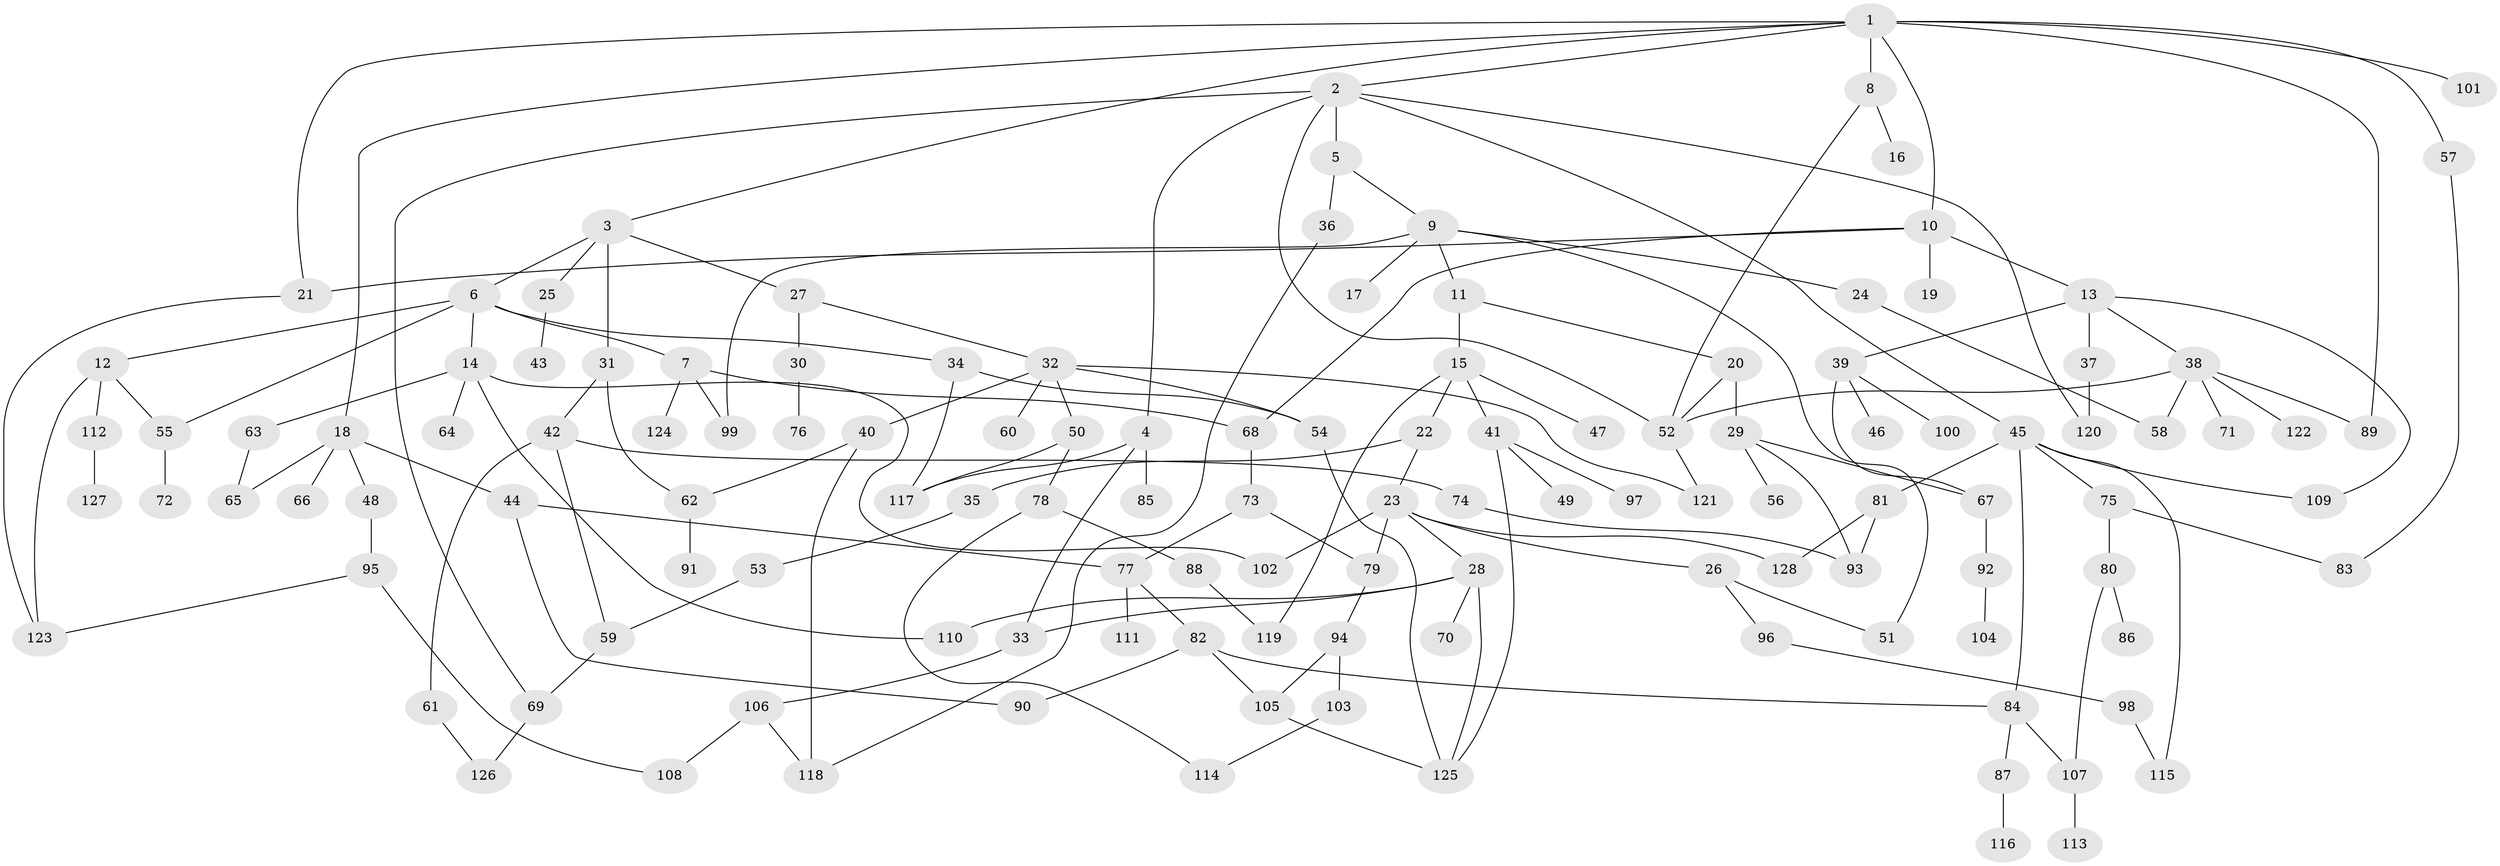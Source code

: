 // Generated by graph-tools (version 1.1) at 2025/01/03/09/25 03:01:01]
// undirected, 128 vertices, 173 edges
graph export_dot {
graph [start="1"]
  node [color=gray90,style=filled];
  1;
  2;
  3;
  4;
  5;
  6;
  7;
  8;
  9;
  10;
  11;
  12;
  13;
  14;
  15;
  16;
  17;
  18;
  19;
  20;
  21;
  22;
  23;
  24;
  25;
  26;
  27;
  28;
  29;
  30;
  31;
  32;
  33;
  34;
  35;
  36;
  37;
  38;
  39;
  40;
  41;
  42;
  43;
  44;
  45;
  46;
  47;
  48;
  49;
  50;
  51;
  52;
  53;
  54;
  55;
  56;
  57;
  58;
  59;
  60;
  61;
  62;
  63;
  64;
  65;
  66;
  67;
  68;
  69;
  70;
  71;
  72;
  73;
  74;
  75;
  76;
  77;
  78;
  79;
  80;
  81;
  82;
  83;
  84;
  85;
  86;
  87;
  88;
  89;
  90;
  91;
  92;
  93;
  94;
  95;
  96;
  97;
  98;
  99;
  100;
  101;
  102;
  103;
  104;
  105;
  106;
  107;
  108;
  109;
  110;
  111;
  112;
  113;
  114;
  115;
  116;
  117;
  118;
  119;
  120;
  121;
  122;
  123;
  124;
  125;
  126;
  127;
  128;
  1 -- 2;
  1 -- 3;
  1 -- 8;
  1 -- 10;
  1 -- 18;
  1 -- 21;
  1 -- 57;
  1 -- 101;
  1 -- 89;
  2 -- 4;
  2 -- 5;
  2 -- 45;
  2 -- 69;
  2 -- 120;
  2 -- 52;
  3 -- 6;
  3 -- 25;
  3 -- 27;
  3 -- 31;
  4 -- 33;
  4 -- 85;
  4 -- 117;
  5 -- 9;
  5 -- 36;
  6 -- 7;
  6 -- 12;
  6 -- 14;
  6 -- 34;
  6 -- 55;
  7 -- 124;
  7 -- 99;
  7 -- 68;
  8 -- 16;
  8 -- 52;
  9 -- 11;
  9 -- 17;
  9 -- 24;
  9 -- 99;
  9 -- 51;
  10 -- 13;
  10 -- 19;
  10 -- 68;
  10 -- 21;
  11 -- 15;
  11 -- 20;
  12 -- 112;
  12 -- 55;
  12 -- 123;
  13 -- 37;
  13 -- 38;
  13 -- 39;
  13 -- 109;
  14 -- 63;
  14 -- 64;
  14 -- 102;
  14 -- 110;
  15 -- 22;
  15 -- 41;
  15 -- 47;
  15 -- 119;
  18 -- 44;
  18 -- 48;
  18 -- 66;
  18 -- 65;
  20 -- 29;
  20 -- 52;
  21 -- 123;
  22 -- 23;
  22 -- 35;
  23 -- 26;
  23 -- 28;
  23 -- 79;
  23 -- 128;
  23 -- 102;
  24 -- 58;
  25 -- 43;
  26 -- 51;
  26 -- 96;
  27 -- 30;
  27 -- 32;
  28 -- 70;
  28 -- 110;
  28 -- 125;
  28 -- 33;
  29 -- 56;
  29 -- 93;
  29 -- 67;
  30 -- 76;
  31 -- 42;
  31 -- 62;
  32 -- 40;
  32 -- 50;
  32 -- 54;
  32 -- 60;
  32 -- 121;
  33 -- 106;
  34 -- 117;
  34 -- 54;
  35 -- 53;
  36 -- 118;
  37 -- 120;
  38 -- 58;
  38 -- 71;
  38 -- 89;
  38 -- 122;
  38 -- 52;
  39 -- 46;
  39 -- 67;
  39 -- 100;
  40 -- 62;
  40 -- 118;
  41 -- 49;
  41 -- 97;
  41 -- 125;
  42 -- 59;
  42 -- 61;
  42 -- 74;
  44 -- 90;
  44 -- 77;
  45 -- 75;
  45 -- 81;
  45 -- 84;
  45 -- 109;
  45 -- 115;
  48 -- 95;
  50 -- 78;
  50 -- 117;
  52 -- 121;
  53 -- 59;
  54 -- 125;
  55 -- 72;
  57 -- 83;
  59 -- 69;
  61 -- 126;
  62 -- 91;
  63 -- 65;
  67 -- 92;
  68 -- 73;
  69 -- 126;
  73 -- 77;
  73 -- 79;
  74 -- 93;
  75 -- 80;
  75 -- 83;
  77 -- 82;
  77 -- 111;
  78 -- 88;
  78 -- 114;
  79 -- 94;
  80 -- 86;
  80 -- 107;
  81 -- 128;
  81 -- 93;
  82 -- 105;
  82 -- 90;
  82 -- 84;
  84 -- 87;
  84 -- 107;
  87 -- 116;
  88 -- 119;
  92 -- 104;
  94 -- 103;
  94 -- 105;
  95 -- 123;
  95 -- 108;
  96 -- 98;
  98 -- 115;
  103 -- 114;
  105 -- 125;
  106 -- 108;
  106 -- 118;
  107 -- 113;
  112 -- 127;
}
